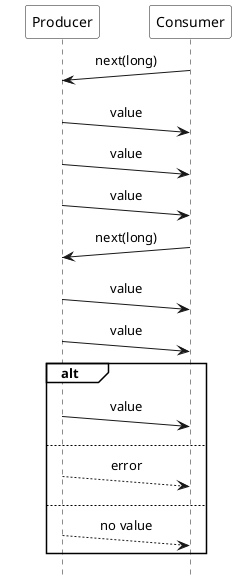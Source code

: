 @startuml

scale 1.0
hide footbox

!pragma teoz true

skinparam monochrome true
skinparam defaultFontName Source Sans Pro
skinparam sequenceMessageAlign center
skinparam participantBackgroundColor #white
skinparam noteBackgroundColor #white
skinparam sequenceGroupBackgroundColor #white
skinparam participantPadding 20

participant Producer
participant Consumer

Consumer ->(10) Producer : next(long)
Producer ->(10) Consumer : value
Producer ->(10) Consumer : value
Producer ->(10) Consumer : value

Consumer ->(10) Producer : next(long)
Producer ->(10) Consumer : value
Producer ->(10) Consumer : value

alt
Producer ->(10) Consumer : value
else
Producer -->(10) Consumer : error
else
Producer -->(10) Consumer : no value
end

@enduml
